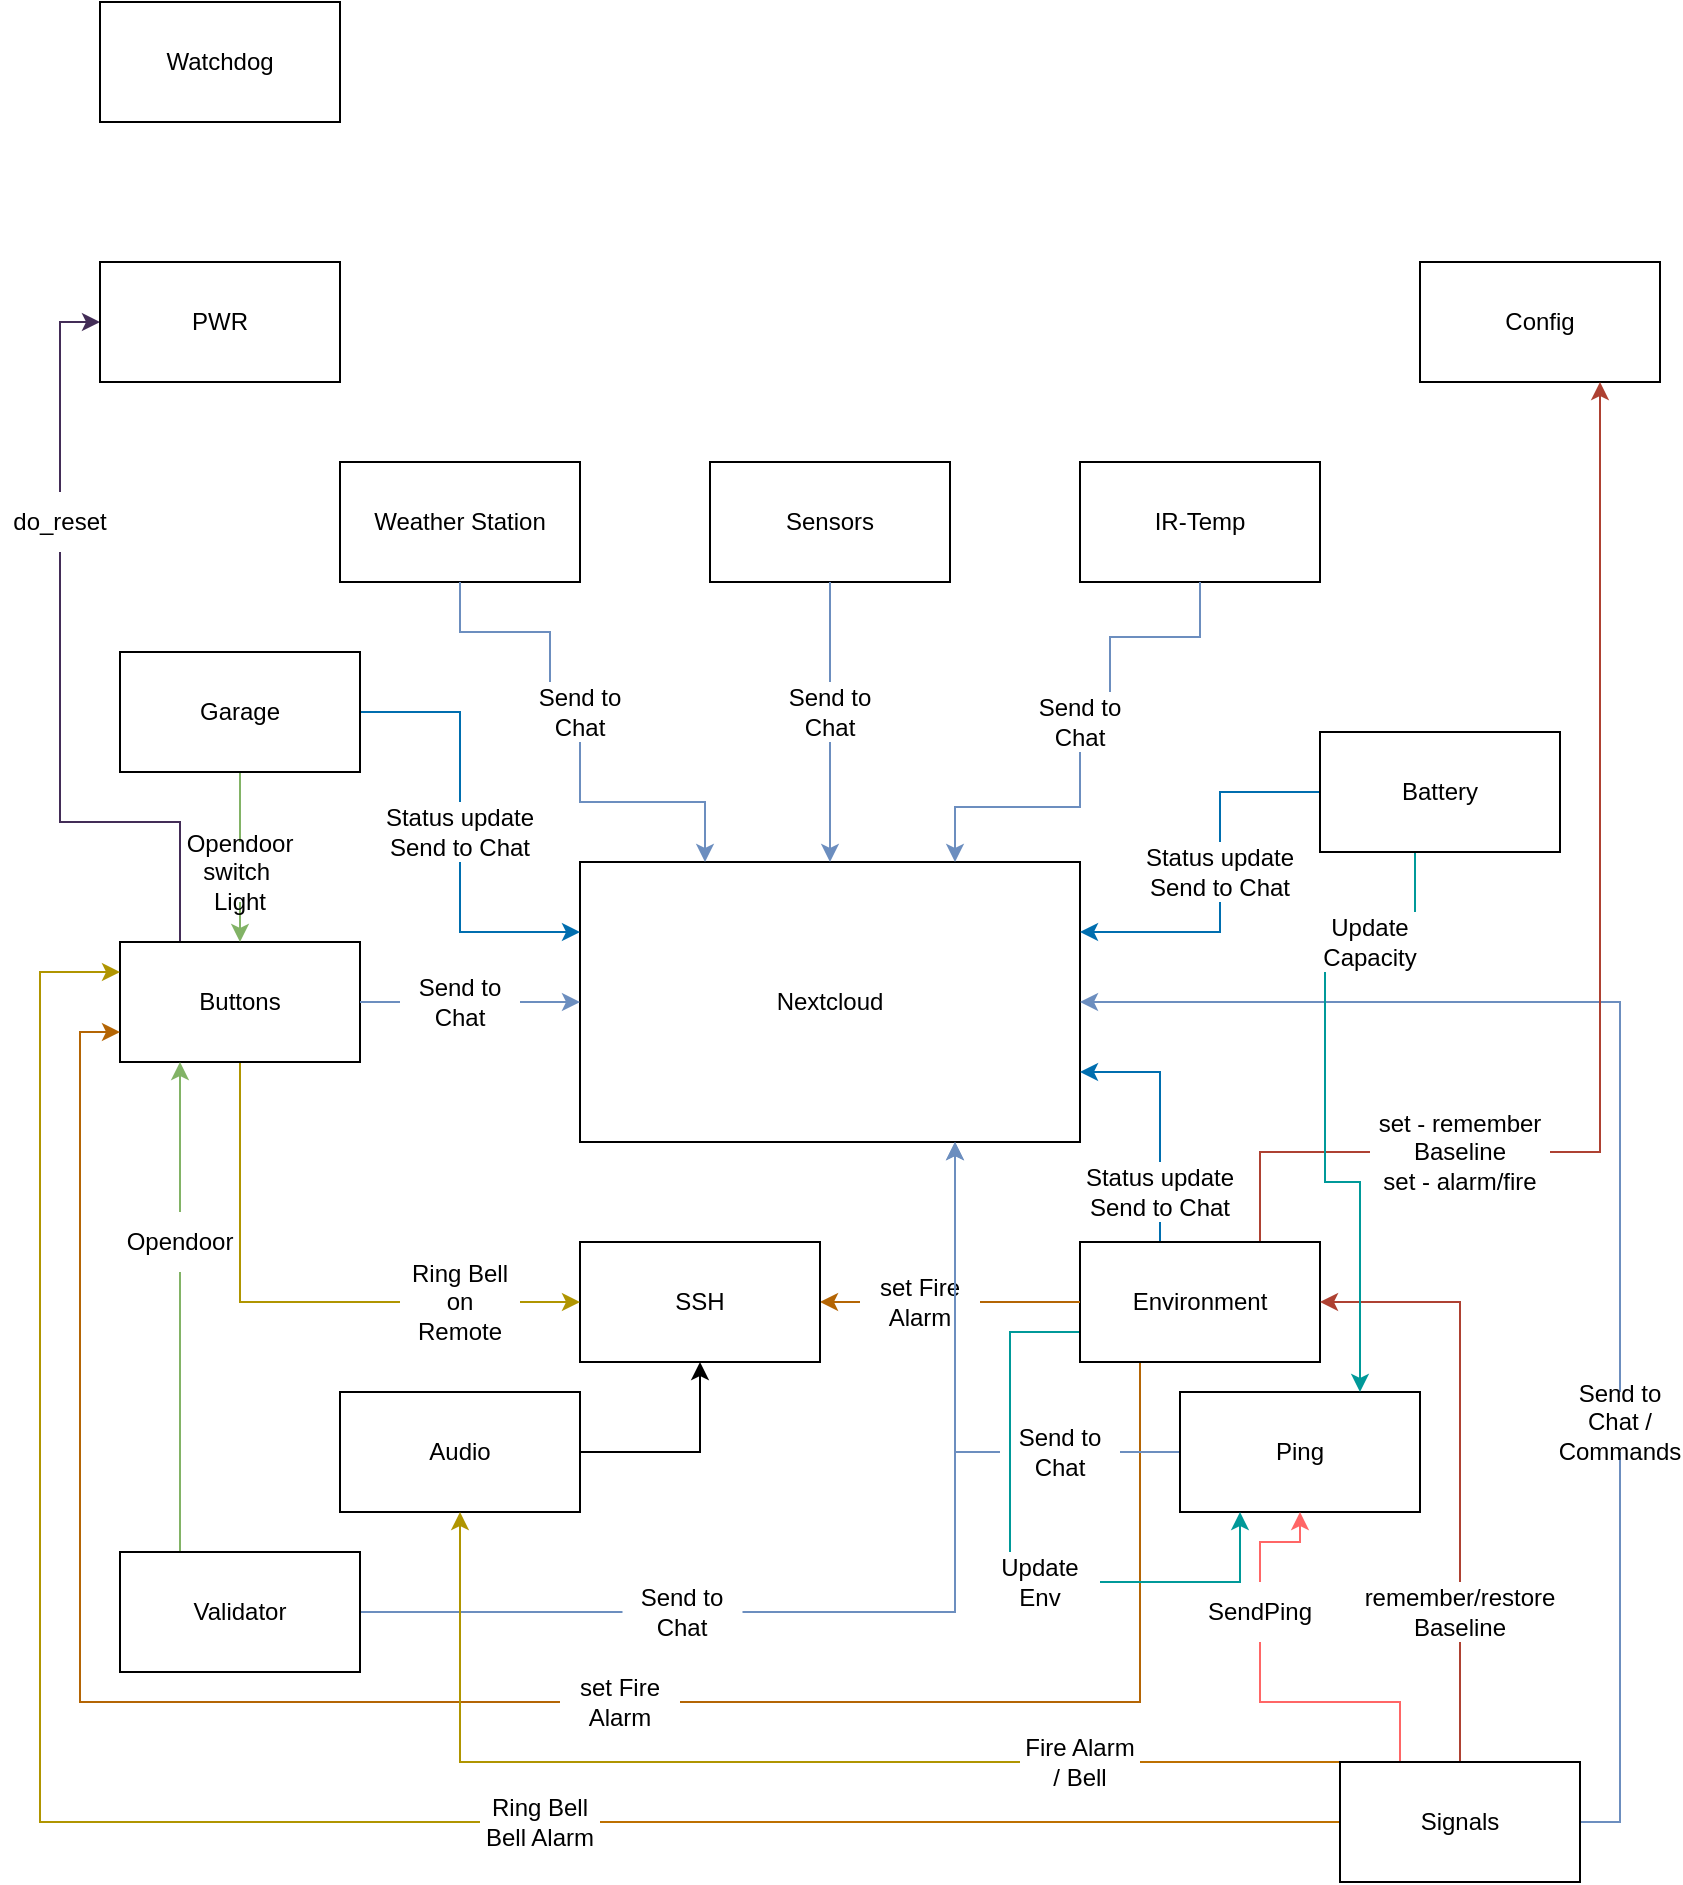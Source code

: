<mxfile version="22.0.4" type="device">
  <diagram name="Page-1" id="7j9zf9Gec8Cf7158j8F6">
    <mxGraphModel dx="1234" dy="1100" grid="1" gridSize="10" guides="1" tooltips="1" connect="1" arrows="1" fold="1" page="1" pageScale="1" pageWidth="850" pageHeight="1100" math="0" shadow="0">
      <root>
        <mxCell id="0" />
        <mxCell id="1" parent="0" />
        <mxCell id="-j_p7O8eFY8ea6oYtsmi-1" value="&lt;div&gt;Nextcloud&lt;/div&gt;" style="rounded=0;whiteSpace=wrap;html=1;" parent="1" vertex="1">
          <mxGeometry x="300" y="560" width="250" height="140" as="geometry" />
        </mxCell>
        <mxCell id="-j_p7O8eFY8ea6oYtsmi-76" style="edgeStyle=orthogonalEdgeStyle;rounded=0;orthogonalLoop=1;jettySize=auto;html=1;exitX=0.5;exitY=0;exitDx=0;exitDy=0;entryX=0.5;entryY=1;entryDx=0;entryDy=0;endArrow=none;endFill=0;fillColor=#fad9d5;strokeColor=#ae4132;" parent="1" source="-j_p7O8eFY8ea6oYtsmi-2" target="-j_p7O8eFY8ea6oYtsmi-75" edge="1">
          <mxGeometry relative="1" as="geometry" />
        </mxCell>
        <mxCell id="-j_p7O8eFY8ea6oYtsmi-80" style="edgeStyle=orthogonalEdgeStyle;rounded=0;orthogonalLoop=1;jettySize=auto;html=1;exitX=0;exitY=0.5;exitDx=0;exitDy=0;entryX=1;entryY=0.5;entryDx=0;entryDy=0;endArrow=none;endFill=0;fillColor=#f0a30a;strokeColor=#BD7000;" parent="1" source="-j_p7O8eFY8ea6oYtsmi-2" target="-j_p7O8eFY8ea6oYtsmi-79" edge="1">
          <mxGeometry relative="1" as="geometry" />
        </mxCell>
        <mxCell id="-j_p7O8eFY8ea6oYtsmi-86" style="edgeStyle=orthogonalEdgeStyle;rounded=0;orthogonalLoop=1;jettySize=auto;html=1;exitX=1;exitY=0.5;exitDx=0;exitDy=0;entryX=0.5;entryY=1;entryDx=0;entryDy=0;endArrow=none;endFill=0;fillColor=#dae8fc;strokeColor=#6c8ebf;" parent="1" source="-j_p7O8eFY8ea6oYtsmi-2" target="-j_p7O8eFY8ea6oYtsmi-83" edge="1">
          <mxGeometry relative="1" as="geometry" />
        </mxCell>
        <mxCell id="2u84mgW6nOAiJBrE0QzG-9" style="edgeStyle=orthogonalEdgeStyle;rounded=0;orthogonalLoop=1;jettySize=auto;html=1;exitX=0;exitY=0;exitDx=0;exitDy=0;entryX=1;entryY=0.5;entryDx=0;entryDy=0;strokeColor=#BD7000;endArrow=none;endFill=0;" edge="1" parent="1" source="-j_p7O8eFY8ea6oYtsmi-2" target="2u84mgW6nOAiJBrE0QzG-8">
          <mxGeometry relative="1" as="geometry">
            <Array as="points">
              <mxPoint x="660" y="1010" />
              <mxPoint x="660" y="1010" />
            </Array>
          </mxGeometry>
        </mxCell>
        <mxCell id="2u84mgW6nOAiJBrE0QzG-13" style="edgeStyle=orthogonalEdgeStyle;rounded=0;orthogonalLoop=1;jettySize=auto;html=1;exitX=0.25;exitY=0;exitDx=0;exitDy=0;entryX=0.5;entryY=1;entryDx=0;entryDy=0;endArrow=none;endFill=0;strokeColor=#FF6666;" edge="1" parent="1" source="-j_p7O8eFY8ea6oYtsmi-2" target="2u84mgW6nOAiJBrE0QzG-12">
          <mxGeometry relative="1" as="geometry" />
        </mxCell>
        <mxCell id="-j_p7O8eFY8ea6oYtsmi-2" value="&lt;div&gt;Signals&lt;/div&gt;" style="rounded=0;whiteSpace=wrap;html=1;" parent="1" vertex="1">
          <mxGeometry x="680" y="1010" width="120" height="60" as="geometry" />
        </mxCell>
        <mxCell id="-j_p7O8eFY8ea6oYtsmi-25" style="edgeStyle=orthogonalEdgeStyle;rounded=0;orthogonalLoop=1;jettySize=auto;html=1;exitX=1;exitY=0.5;exitDx=0;exitDy=0;entryX=0;entryY=0.5;entryDx=0;entryDy=0;fillColor=#dae8fc;strokeColor=#6c8ebf;" parent="1" source="-j_p7O8eFY8ea6oYtsmi-27" target="-j_p7O8eFY8ea6oYtsmi-1" edge="1">
          <mxGeometry relative="1" as="geometry" />
        </mxCell>
        <mxCell id="-j_p7O8eFY8ea6oYtsmi-33" style="edgeStyle=orthogonalEdgeStyle;rounded=0;orthogonalLoop=1;jettySize=auto;html=1;exitX=0.5;exitY=1;exitDx=0;exitDy=0;entryX=0;entryY=0.5;entryDx=0;entryDy=0;endArrow=none;endFill=0;fillColor=#e3c800;strokeColor=#B09500;" parent="1" source="-j_p7O8eFY8ea6oYtsmi-3" target="-j_p7O8eFY8ea6oYtsmi-30" edge="1">
          <mxGeometry relative="1" as="geometry" />
        </mxCell>
        <mxCell id="-j_p7O8eFY8ea6oYtsmi-73" style="edgeStyle=orthogonalEdgeStyle;rounded=0;orthogonalLoop=1;jettySize=auto;html=1;exitX=0.25;exitY=0;exitDx=0;exitDy=0;entryX=0.5;entryY=1;entryDx=0;entryDy=0;endArrow=none;endFill=0;fillColor=#76608a;strokeColor=#432D57;" parent="1" source="-j_p7O8eFY8ea6oYtsmi-3" target="-j_p7O8eFY8ea6oYtsmi-72" edge="1">
          <mxGeometry relative="1" as="geometry">
            <Array as="points">
              <mxPoint x="100" y="540" />
              <mxPoint x="40" y="540" />
            </Array>
          </mxGeometry>
        </mxCell>
        <mxCell id="-j_p7O8eFY8ea6oYtsmi-3" value="&lt;div&gt;Buttons&lt;/div&gt;" style="rounded=0;whiteSpace=wrap;html=1;" parent="1" vertex="1">
          <mxGeometry x="70" y="600" width="120" height="60" as="geometry" />
        </mxCell>
        <mxCell id="-j_p7O8eFY8ea6oYtsmi-47" style="edgeStyle=orthogonalEdgeStyle;rounded=0;orthogonalLoop=1;jettySize=auto;html=1;exitX=0.25;exitY=0;exitDx=0;exitDy=0;entryX=0.5;entryY=1;entryDx=0;entryDy=0;endArrow=none;endFill=0;fillColor=#d5e8d4;strokeColor=#82b366;" parent="1" source="-j_p7O8eFY8ea6oYtsmi-4" target="-j_p7O8eFY8ea6oYtsmi-46" edge="1">
          <mxGeometry relative="1" as="geometry" />
        </mxCell>
        <mxCell id="-j_p7O8eFY8ea6oYtsmi-49" style="edgeStyle=orthogonalEdgeStyle;rounded=0;orthogonalLoop=1;jettySize=auto;html=1;exitX=1;exitY=0.5;exitDx=0;exitDy=0;entryX=0.75;entryY=1;entryDx=0;entryDy=0;fillColor=#dae8fc;strokeColor=#6C8EBF;" parent="1" source="-j_p7O8eFY8ea6oYtsmi-50" target="-j_p7O8eFY8ea6oYtsmi-1" edge="1">
          <mxGeometry relative="1" as="geometry">
            <mxPoint x="488.75" y="765" as="targetPoint" />
          </mxGeometry>
        </mxCell>
        <mxCell id="-j_p7O8eFY8ea6oYtsmi-52" style="edgeStyle=orthogonalEdgeStyle;rounded=0;orthogonalLoop=1;jettySize=auto;html=1;exitX=1;exitY=0.5;exitDx=0;exitDy=0;entryX=0;entryY=0.5;entryDx=0;entryDy=0;endArrow=none;endFill=0;fillColor=#dae8fc;strokeColor=#6c8ebf;" parent="1" source="-j_p7O8eFY8ea6oYtsmi-4" target="-j_p7O8eFY8ea6oYtsmi-50" edge="1">
          <mxGeometry relative="1" as="geometry" />
        </mxCell>
        <mxCell id="-j_p7O8eFY8ea6oYtsmi-4" value="&lt;div&gt;Validator&lt;/div&gt;" style="rounded=0;whiteSpace=wrap;html=1;" parent="1" vertex="1">
          <mxGeometry x="70" y="905" width="120" height="60" as="geometry" />
        </mxCell>
        <mxCell id="-j_p7O8eFY8ea6oYtsmi-38" style="edgeStyle=orthogonalEdgeStyle;rounded=0;orthogonalLoop=1;jettySize=auto;html=1;exitX=0.5;exitY=1;exitDx=0;exitDy=0;entryX=0.5;entryY=0;entryDx=0;entryDy=0;endArrow=none;endFill=0;fillColor=#d5e8d4;strokeColor=#82b366;" parent="1" source="-j_p7O8eFY8ea6oYtsmi-5" target="-j_p7O8eFY8ea6oYtsmi-35" edge="1">
          <mxGeometry relative="1" as="geometry" />
        </mxCell>
        <mxCell id="-j_p7O8eFY8ea6oYtsmi-43" style="edgeStyle=orthogonalEdgeStyle;rounded=0;orthogonalLoop=1;jettySize=auto;html=1;exitX=1;exitY=0.5;exitDx=0;exitDy=0;entryX=0.5;entryY=0;entryDx=0;entryDy=0;endArrow=none;endFill=0;fillColor=#1ba1e2;strokeColor=#006EAF;" parent="1" source="-j_p7O8eFY8ea6oYtsmi-5" target="-j_p7O8eFY8ea6oYtsmi-42" edge="1">
          <mxGeometry relative="1" as="geometry" />
        </mxCell>
        <mxCell id="-j_p7O8eFY8ea6oYtsmi-5" value="&lt;div&gt;Garage&lt;/div&gt;" style="rounded=0;whiteSpace=wrap;html=1;" parent="1" vertex="1">
          <mxGeometry x="70" y="455" width="120" height="60" as="geometry" />
        </mxCell>
        <mxCell id="-j_p7O8eFY8ea6oYtsmi-16" style="edgeStyle=orthogonalEdgeStyle;rounded=0;orthogonalLoop=1;jettySize=auto;html=1;exitX=0.5;exitY=1;exitDx=0;exitDy=0;entryX=0.25;entryY=0;entryDx=0;entryDy=0;fillColor=#dae8fc;strokeColor=#6C8EBF;" parent="1" source="-j_p7O8eFY8ea6oYtsmi-19" target="-j_p7O8eFY8ea6oYtsmi-1" edge="1">
          <mxGeometry relative="1" as="geometry" />
        </mxCell>
        <mxCell id="-j_p7O8eFY8ea6oYtsmi-6" value="&lt;div&gt;Weather Station&lt;/div&gt;" style="rounded=0;whiteSpace=wrap;html=1;" parent="1" vertex="1">
          <mxGeometry x="180" y="360" width="120" height="60" as="geometry" />
        </mxCell>
        <mxCell id="-j_p7O8eFY8ea6oYtsmi-17" style="edgeStyle=orthogonalEdgeStyle;rounded=0;orthogonalLoop=1;jettySize=auto;html=1;exitX=0.5;exitY=1;exitDx=0;exitDy=0;entryX=0.5;entryY=0;entryDx=0;entryDy=0;fillColor=#dae8fc;strokeColor=#6c8ebf;" parent="1" source="-j_p7O8eFY8ea6oYtsmi-23" target="-j_p7O8eFY8ea6oYtsmi-1" edge="1">
          <mxGeometry relative="1" as="geometry" />
        </mxCell>
        <mxCell id="-j_p7O8eFY8ea6oYtsmi-7" value="&lt;div&gt;Sensors&lt;/div&gt;" style="rounded=0;whiteSpace=wrap;html=1;" parent="1" vertex="1">
          <mxGeometry x="365" y="360" width="120" height="60" as="geometry" />
        </mxCell>
        <mxCell id="-j_p7O8eFY8ea6oYtsmi-18" style="edgeStyle=orthogonalEdgeStyle;rounded=0;orthogonalLoop=1;jettySize=auto;html=1;exitX=0.5;exitY=1;exitDx=0;exitDy=0;entryX=0.75;entryY=0;entryDx=0;entryDy=0;fillColor=#dae8fc;strokeColor=#6c8ebf;" parent="1" source="-j_p7O8eFY8ea6oYtsmi-22" target="-j_p7O8eFY8ea6oYtsmi-1" edge="1">
          <mxGeometry relative="1" as="geometry" />
        </mxCell>
        <mxCell id="-j_p7O8eFY8ea6oYtsmi-8" value="&lt;div&gt;IR-Temp&lt;/div&gt;" style="rounded=0;whiteSpace=wrap;html=1;" parent="1" vertex="1">
          <mxGeometry x="550" y="360" width="120" height="60" as="geometry" />
        </mxCell>
        <mxCell id="-j_p7O8eFY8ea6oYtsmi-58" style="edgeStyle=orthogonalEdgeStyle;rounded=0;orthogonalLoop=1;jettySize=auto;html=1;exitX=0;exitY=0.5;exitDx=0;exitDy=0;entryX=1;entryY=0.5;entryDx=0;entryDy=0;fillColor=#fad7ac;strokeColor=#b46504;" parent="1" source="-j_p7O8eFY8ea6oYtsmi-70" target="-j_p7O8eFY8ea6oYtsmi-10" edge="1">
          <mxGeometry relative="1" as="geometry" />
        </mxCell>
        <mxCell id="-j_p7O8eFY8ea6oYtsmi-63" style="edgeStyle=orthogonalEdgeStyle;rounded=0;orthogonalLoop=1;jettySize=auto;html=1;exitX=0.25;exitY=1;exitDx=0;exitDy=0;entryX=1;entryY=0.5;entryDx=0;entryDy=0;endArrow=none;endFill=0;fillColor=#fad7ac;strokeColor=#b46504;" parent="1" source="-j_p7O8eFY8ea6oYtsmi-9" target="-j_p7O8eFY8ea6oYtsmi-62" edge="1">
          <mxGeometry relative="1" as="geometry" />
        </mxCell>
        <mxCell id="-j_p7O8eFY8ea6oYtsmi-68" style="edgeStyle=orthogonalEdgeStyle;rounded=0;orthogonalLoop=1;jettySize=auto;html=1;exitX=0.25;exitY=0;exitDx=0;exitDy=0;entryX=0.5;entryY=1;entryDx=0;entryDy=0;endArrow=none;endFill=0;fillColor=#1ba1e2;strokeColor=#006EAF;" parent="1" source="-j_p7O8eFY8ea6oYtsmi-9" target="-j_p7O8eFY8ea6oYtsmi-67" edge="1">
          <mxGeometry relative="1" as="geometry" />
        </mxCell>
        <mxCell id="-j_p7O8eFY8ea6oYtsmi-89" style="edgeStyle=orthogonalEdgeStyle;rounded=0;orthogonalLoop=1;jettySize=auto;html=1;exitX=0.75;exitY=0;exitDx=0;exitDy=0;entryX=0;entryY=0.5;entryDx=0;entryDy=0;endArrow=none;endFill=0;fillColor=#fad9d5;strokeColor=#ae4132;" parent="1" source="-j_p7O8eFY8ea6oYtsmi-9" target="-j_p7O8eFY8ea6oYtsmi-88" edge="1">
          <mxGeometry relative="1" as="geometry" />
        </mxCell>
        <mxCell id="2u84mgW6nOAiJBrE0QzG-24" style="edgeStyle=orthogonalEdgeStyle;rounded=0;orthogonalLoop=1;jettySize=auto;html=1;exitX=0;exitY=0.75;exitDx=0;exitDy=0;entryX=0.25;entryY=0;entryDx=0;entryDy=0;endArrow=none;endFill=0;strokeColor=#009999;" edge="1" parent="1" source="-j_p7O8eFY8ea6oYtsmi-9" target="2u84mgW6nOAiJBrE0QzG-21">
          <mxGeometry relative="1" as="geometry" />
        </mxCell>
        <mxCell id="-j_p7O8eFY8ea6oYtsmi-9" value="&lt;div&gt;Environment&lt;/div&gt;" style="rounded=0;whiteSpace=wrap;html=1;" parent="1" vertex="1">
          <mxGeometry x="550" y="750" width="120" height="60" as="geometry" />
        </mxCell>
        <mxCell id="-j_p7O8eFY8ea6oYtsmi-10" value="&lt;div&gt;SSH&lt;/div&gt;" style="rounded=0;whiteSpace=wrap;html=1;" parent="1" vertex="1">
          <mxGeometry x="300" y="750" width="120" height="60" as="geometry" />
        </mxCell>
        <mxCell id="-j_p7O8eFY8ea6oYtsmi-11" value="Config" style="rounded=0;whiteSpace=wrap;html=1;" parent="1" vertex="1">
          <mxGeometry x="720" y="260" width="120" height="60" as="geometry" />
        </mxCell>
        <mxCell id="-j_p7O8eFY8ea6oYtsmi-56" style="edgeStyle=orthogonalEdgeStyle;rounded=0;orthogonalLoop=1;jettySize=auto;html=1;exitX=0;exitY=0.5;exitDx=0;exitDy=0;entryX=0.5;entryY=0;entryDx=0;entryDy=0;endArrow=none;endFill=0;fillColor=#1ba1e2;strokeColor=#006EAF;" parent="1" source="-j_p7O8eFY8ea6oYtsmi-12" target="-j_p7O8eFY8ea6oYtsmi-55" edge="1">
          <mxGeometry relative="1" as="geometry" />
        </mxCell>
        <mxCell id="2u84mgW6nOAiJBrE0QzG-19" style="edgeStyle=orthogonalEdgeStyle;rounded=0;orthogonalLoop=1;jettySize=auto;html=1;exitX=0.25;exitY=1;exitDx=0;exitDy=0;entryX=0.75;entryY=0;entryDx=0;entryDy=0;strokeColor=#009999;endArrow=none;endFill=0;" edge="1" parent="1" source="-j_p7O8eFY8ea6oYtsmi-12" target="2u84mgW6nOAiJBrE0QzG-18">
          <mxGeometry relative="1" as="geometry" />
        </mxCell>
        <mxCell id="-j_p7O8eFY8ea6oYtsmi-12" value="Battery" style="rounded=0;whiteSpace=wrap;html=1;" parent="1" vertex="1">
          <mxGeometry x="670" y="495" width="120" height="60" as="geometry" />
        </mxCell>
        <mxCell id="AI-zivmGmkrKy4p3gVVP-1" style="edgeStyle=orthogonalEdgeStyle;rounded=0;orthogonalLoop=1;jettySize=auto;html=1;exitX=0;exitY=0.5;exitDx=0;exitDy=0;entryX=0.5;entryY=0;entryDx=0;entryDy=0;startArrow=classic;startFill=1;endArrow=none;endFill=0;fillColor=#e1d5e7;strokeColor=#432D57;" parent="1" source="-j_p7O8eFY8ea6oYtsmi-13" target="-j_p7O8eFY8ea6oYtsmi-72" edge="1">
          <mxGeometry relative="1" as="geometry" />
        </mxCell>
        <mxCell id="-j_p7O8eFY8ea6oYtsmi-13" value="PWR" style="rounded=0;whiteSpace=wrap;html=1;" parent="1" vertex="1">
          <mxGeometry x="60" y="260" width="120" height="60" as="geometry" />
        </mxCell>
        <mxCell id="-j_p7O8eFY8ea6oYtsmi-14" value="&lt;div&gt;Watchdog&lt;/div&gt;" style="rounded=0;whiteSpace=wrap;html=1;" parent="1" vertex="1">
          <mxGeometry x="60" y="130" width="120" height="60" as="geometry" />
        </mxCell>
        <mxCell id="-j_p7O8eFY8ea6oYtsmi-20" value="" style="edgeStyle=orthogonalEdgeStyle;rounded=0;orthogonalLoop=1;jettySize=auto;html=1;exitX=0.5;exitY=1;exitDx=0;exitDy=0;entryX=0.25;entryY=0;entryDx=0;entryDy=0;endArrow=none;endFill=0;fillColor=#dae8fc;strokeColor=#6c8ebf;" parent="1" source="-j_p7O8eFY8ea6oYtsmi-6" target="-j_p7O8eFY8ea6oYtsmi-19" edge="1">
          <mxGeometry relative="1" as="geometry">
            <mxPoint x="240" y="420" as="sourcePoint" />
            <mxPoint x="363" y="560" as="targetPoint" />
          </mxGeometry>
        </mxCell>
        <mxCell id="-j_p7O8eFY8ea6oYtsmi-19" value="&lt;div&gt;Send to Chat&lt;/div&gt;" style="text;html=1;strokeColor=none;fillColor=none;align=center;verticalAlign=middle;whiteSpace=wrap;rounded=0;" parent="1" vertex="1">
          <mxGeometry x="270" y="470" width="60" height="30" as="geometry" />
        </mxCell>
        <mxCell id="-j_p7O8eFY8ea6oYtsmi-21" value="" style="edgeStyle=orthogonalEdgeStyle;rounded=0;orthogonalLoop=1;jettySize=auto;html=1;exitX=0.5;exitY=1;exitDx=0;exitDy=0;entryX=0.75;entryY=0;entryDx=0;entryDy=0;endArrow=none;endFill=0;fillColor=#dae8fc;strokeColor=#6c8ebf;" parent="1" source="-j_p7O8eFY8ea6oYtsmi-8" target="-j_p7O8eFY8ea6oYtsmi-22" edge="1">
          <mxGeometry relative="1" as="geometry">
            <mxPoint x="610" y="420" as="sourcePoint" />
            <mxPoint x="488" y="560" as="targetPoint" />
          </mxGeometry>
        </mxCell>
        <mxCell id="-j_p7O8eFY8ea6oYtsmi-22" value="Send to Chat" style="text;html=1;strokeColor=none;fillColor=none;align=center;verticalAlign=middle;whiteSpace=wrap;rounded=0;" parent="1" vertex="1">
          <mxGeometry x="520" y="475" width="60" height="30" as="geometry" />
        </mxCell>
        <mxCell id="-j_p7O8eFY8ea6oYtsmi-24" value="" style="edgeStyle=orthogonalEdgeStyle;rounded=0;orthogonalLoop=1;jettySize=auto;html=1;exitX=0.5;exitY=1;exitDx=0;exitDy=0;entryX=0.5;entryY=0;entryDx=0;entryDy=0;endArrow=none;endFill=0;fillColor=#dae8fc;strokeColor=#6c8ebf;" parent="1" source="-j_p7O8eFY8ea6oYtsmi-7" target="-j_p7O8eFY8ea6oYtsmi-23" edge="1">
          <mxGeometry relative="1" as="geometry">
            <mxPoint x="425" y="420" as="sourcePoint" />
            <mxPoint x="425" y="560" as="targetPoint" />
          </mxGeometry>
        </mxCell>
        <mxCell id="-j_p7O8eFY8ea6oYtsmi-23" value="Send to Chat" style="text;html=1;strokeColor=none;fillColor=none;align=center;verticalAlign=middle;whiteSpace=wrap;rounded=0;" parent="1" vertex="1">
          <mxGeometry x="395" y="470" width="60" height="30" as="geometry" />
        </mxCell>
        <mxCell id="-j_p7O8eFY8ea6oYtsmi-26" value="" style="edgeStyle=orthogonalEdgeStyle;rounded=0;orthogonalLoop=1;jettySize=auto;html=1;exitX=1;exitY=0.5;exitDx=0;exitDy=0;entryX=0;entryY=0.5;entryDx=0;entryDy=0;endArrow=none;endFill=0;fillColor=#dae8fc;strokeColor=#6c8ebf;" parent="1" source="-j_p7O8eFY8ea6oYtsmi-3" target="-j_p7O8eFY8ea6oYtsmi-27" edge="1">
          <mxGeometry relative="1" as="geometry">
            <mxPoint x="190" y="630" as="sourcePoint" />
            <mxPoint x="300" y="630" as="targetPoint" />
          </mxGeometry>
        </mxCell>
        <mxCell id="-j_p7O8eFY8ea6oYtsmi-27" value="Send to Chat" style="text;html=1;strokeColor=none;fillColor=none;align=center;verticalAlign=middle;whiteSpace=wrap;rounded=0;" parent="1" vertex="1">
          <mxGeometry x="210" y="615" width="60" height="30" as="geometry" />
        </mxCell>
        <mxCell id="-j_p7O8eFY8ea6oYtsmi-31" style="edgeStyle=orthogonalEdgeStyle;rounded=0;orthogonalLoop=1;jettySize=auto;html=1;exitX=1;exitY=0.5;exitDx=0;exitDy=0;entryX=0;entryY=0.5;entryDx=0;entryDy=0;fillColor=#e3c800;strokeColor=#B09500;" parent="1" source="-j_p7O8eFY8ea6oYtsmi-30" target="-j_p7O8eFY8ea6oYtsmi-10" edge="1">
          <mxGeometry relative="1" as="geometry" />
        </mxCell>
        <mxCell id="-j_p7O8eFY8ea6oYtsmi-30" value="&lt;div&gt;Ring Bell on Remote&lt;/div&gt;" style="text;html=1;strokeColor=none;fillColor=none;align=center;verticalAlign=middle;whiteSpace=wrap;rounded=0;" parent="1" vertex="1">
          <mxGeometry x="210" y="765" width="60" height="30" as="geometry" />
        </mxCell>
        <mxCell id="-j_p7O8eFY8ea6oYtsmi-37" style="edgeStyle=orthogonalEdgeStyle;rounded=0;orthogonalLoop=1;jettySize=auto;html=1;exitX=0.5;exitY=1;exitDx=0;exitDy=0;entryX=0.5;entryY=0;entryDx=0;entryDy=0;fillColor=#d5e8d4;strokeColor=#82b366;" parent="1" source="-j_p7O8eFY8ea6oYtsmi-35" target="-j_p7O8eFY8ea6oYtsmi-3" edge="1">
          <mxGeometry relative="1" as="geometry" />
        </mxCell>
        <mxCell id="-j_p7O8eFY8ea6oYtsmi-35" value="&lt;div&gt;Opendoor&lt;/div&gt;&lt;div&gt;switch&amp;nbsp; Light&lt;br&gt;&lt;/div&gt;" style="text;html=1;strokeColor=none;fillColor=none;align=center;verticalAlign=middle;whiteSpace=wrap;rounded=0;" parent="1" vertex="1">
          <mxGeometry x="100" y="550" width="60" height="30" as="geometry" />
        </mxCell>
        <mxCell id="-j_p7O8eFY8ea6oYtsmi-44" style="edgeStyle=orthogonalEdgeStyle;rounded=0;orthogonalLoop=1;jettySize=auto;html=1;exitX=0.5;exitY=1;exitDx=0;exitDy=0;entryX=0;entryY=0.25;entryDx=0;entryDy=0;fillColor=#1ba1e2;strokeColor=#006EAF;" parent="1" source="-j_p7O8eFY8ea6oYtsmi-42" target="-j_p7O8eFY8ea6oYtsmi-1" edge="1">
          <mxGeometry relative="1" as="geometry" />
        </mxCell>
        <mxCell id="-j_p7O8eFY8ea6oYtsmi-42" value="Status update Send to Chat" style="text;html=1;strokeColor=none;fillColor=none;align=center;verticalAlign=middle;whiteSpace=wrap;rounded=0;" parent="1" vertex="1">
          <mxGeometry x="200" y="530" width="80" height="30" as="geometry" />
        </mxCell>
        <mxCell id="-j_p7O8eFY8ea6oYtsmi-48" style="edgeStyle=orthogonalEdgeStyle;rounded=0;orthogonalLoop=1;jettySize=auto;html=1;exitX=0.5;exitY=0;exitDx=0;exitDy=0;entryX=0.25;entryY=1;entryDx=0;entryDy=0;fillColor=#d5e8d4;strokeColor=#82b366;" parent="1" source="-j_p7O8eFY8ea6oYtsmi-46" target="-j_p7O8eFY8ea6oYtsmi-3" edge="1">
          <mxGeometry relative="1" as="geometry" />
        </mxCell>
        <mxCell id="-j_p7O8eFY8ea6oYtsmi-46" value="Opendoor" style="text;html=1;strokeColor=none;fillColor=none;align=center;verticalAlign=middle;whiteSpace=wrap;rounded=0;" parent="1" vertex="1">
          <mxGeometry x="70" y="735" width="60" height="30" as="geometry" />
        </mxCell>
        <mxCell id="-j_p7O8eFY8ea6oYtsmi-50" value="Send to Chat" style="text;html=1;strokeColor=none;fillColor=none;align=center;verticalAlign=middle;whiteSpace=wrap;rounded=0;" parent="1" vertex="1">
          <mxGeometry x="321.25" y="920" width="60" height="30" as="geometry" />
        </mxCell>
        <mxCell id="-j_p7O8eFY8ea6oYtsmi-57" style="edgeStyle=orthogonalEdgeStyle;rounded=0;orthogonalLoop=1;jettySize=auto;html=1;exitX=0.5;exitY=1;exitDx=0;exitDy=0;entryX=1;entryY=0.25;entryDx=0;entryDy=0;fillColor=#1ba1e2;strokeColor=#006EAF;" parent="1" source="-j_p7O8eFY8ea6oYtsmi-55" target="-j_p7O8eFY8ea6oYtsmi-1" edge="1">
          <mxGeometry relative="1" as="geometry">
            <Array as="points">
              <mxPoint x="620" y="595" />
            </Array>
          </mxGeometry>
        </mxCell>
        <mxCell id="-j_p7O8eFY8ea6oYtsmi-55" value="&lt;div&gt;Status update&lt;/div&gt;&lt;div&gt;Send to Chat&lt;br&gt;&lt;/div&gt;" style="text;html=1;strokeColor=none;fillColor=none;align=center;verticalAlign=middle;whiteSpace=wrap;rounded=0;" parent="1" vertex="1">
          <mxGeometry x="580" y="550" width="80" height="30" as="geometry" />
        </mxCell>
        <mxCell id="-j_p7O8eFY8ea6oYtsmi-78" style="edgeStyle=orthogonalEdgeStyle;rounded=0;orthogonalLoop=1;jettySize=auto;html=1;exitX=0;exitY=0.5;exitDx=0;exitDy=0;entryX=0;entryY=0.75;entryDx=0;entryDy=0;fillColor=#fad7ac;strokeColor=#b46504;" parent="1" source="-j_p7O8eFY8ea6oYtsmi-62" target="-j_p7O8eFY8ea6oYtsmi-3" edge="1">
          <mxGeometry relative="1" as="geometry" />
        </mxCell>
        <mxCell id="-j_p7O8eFY8ea6oYtsmi-62" value="set Fire Alarm" style="text;html=1;strokeColor=none;fillColor=none;align=center;verticalAlign=middle;whiteSpace=wrap;rounded=0;" parent="1" vertex="1">
          <mxGeometry x="290" y="965" width="60" height="30" as="geometry" />
        </mxCell>
        <mxCell id="-j_p7O8eFY8ea6oYtsmi-69" style="edgeStyle=orthogonalEdgeStyle;rounded=0;orthogonalLoop=1;jettySize=auto;html=1;exitX=0.5;exitY=0;exitDx=0;exitDy=0;entryX=1;entryY=0.75;entryDx=0;entryDy=0;fillColor=#1ba1e2;strokeColor=#006EAF;" parent="1" source="-j_p7O8eFY8ea6oYtsmi-67" target="-j_p7O8eFY8ea6oYtsmi-1" edge="1">
          <mxGeometry relative="1" as="geometry" />
        </mxCell>
        <mxCell id="-j_p7O8eFY8ea6oYtsmi-67" value="&lt;div&gt;Status update Send to Chat&lt;/div&gt;" style="text;html=1;strokeColor=none;fillColor=none;align=center;verticalAlign=middle;whiteSpace=wrap;rounded=0;" parent="1" vertex="1">
          <mxGeometry x="550" y="710" width="80" height="30" as="geometry" />
        </mxCell>
        <mxCell id="-j_p7O8eFY8ea6oYtsmi-71" value="" style="edgeStyle=orthogonalEdgeStyle;rounded=0;orthogonalLoop=1;jettySize=auto;html=1;exitX=0;exitY=0.5;exitDx=0;exitDy=0;entryX=1;entryY=0.5;entryDx=0;entryDy=0;endArrow=none;endFill=0;fillColor=#fad7ac;strokeColor=#b46504;" parent="1" source="-j_p7O8eFY8ea6oYtsmi-9" target="-j_p7O8eFY8ea6oYtsmi-70" edge="1">
          <mxGeometry relative="1" as="geometry">
            <mxPoint x="550" y="780" as="sourcePoint" />
            <mxPoint x="420" y="780" as="targetPoint" />
          </mxGeometry>
        </mxCell>
        <mxCell id="-j_p7O8eFY8ea6oYtsmi-70" value="set Fire Alarm" style="text;html=1;strokeColor=none;fillColor=none;align=center;verticalAlign=middle;whiteSpace=wrap;rounded=0;" parent="1" vertex="1">
          <mxGeometry x="440" y="765" width="60" height="30" as="geometry" />
        </mxCell>
        <mxCell id="-j_p7O8eFY8ea6oYtsmi-72" value="&lt;div&gt;do_reset&lt;/div&gt;" style="text;html=1;strokeColor=none;fillColor=none;align=center;verticalAlign=middle;whiteSpace=wrap;rounded=0;" parent="1" vertex="1">
          <mxGeometry x="10" y="375" width="60" height="30" as="geometry" />
        </mxCell>
        <mxCell id="-j_p7O8eFY8ea6oYtsmi-77" style="edgeStyle=orthogonalEdgeStyle;rounded=0;orthogonalLoop=1;jettySize=auto;html=1;exitX=0.5;exitY=0;exitDx=0;exitDy=0;entryX=1;entryY=0.5;entryDx=0;entryDy=0;fillColor=#fad9d5;strokeColor=#ae4132;" parent="1" source="-j_p7O8eFY8ea6oYtsmi-75" target="-j_p7O8eFY8ea6oYtsmi-9" edge="1">
          <mxGeometry relative="1" as="geometry" />
        </mxCell>
        <mxCell id="-j_p7O8eFY8ea6oYtsmi-75" value="&lt;div&gt;remember/restore&lt;/div&gt;&lt;div&gt;Baseline&lt;br&gt;&lt;/div&gt;" style="text;html=1;strokeColor=none;fillColor=none;align=center;verticalAlign=middle;whiteSpace=wrap;rounded=0;" parent="1" vertex="1">
          <mxGeometry x="695" y="920" width="90" height="30" as="geometry" />
        </mxCell>
        <mxCell id="-j_p7O8eFY8ea6oYtsmi-81" style="edgeStyle=orthogonalEdgeStyle;rounded=0;orthogonalLoop=1;jettySize=auto;html=1;exitX=0;exitY=0.5;exitDx=0;exitDy=0;entryX=0;entryY=0.25;entryDx=0;entryDy=0;endArrow=classic;endFill=1;fillColor=#e3c800;strokeColor=#B09500;" parent="1" source="-j_p7O8eFY8ea6oYtsmi-79" target="-j_p7O8eFY8ea6oYtsmi-3" edge="1">
          <mxGeometry relative="1" as="geometry">
            <Array as="points">
              <mxPoint x="30" y="1040" />
              <mxPoint x="30" y="615" />
            </Array>
          </mxGeometry>
        </mxCell>
        <mxCell id="-j_p7O8eFY8ea6oYtsmi-79" value="&lt;div&gt;Ring Bell&lt;/div&gt;&lt;div&gt;Bell Alarm&lt;br&gt;&lt;/div&gt;" style="text;html=1;strokeColor=none;fillColor=none;align=center;verticalAlign=middle;whiteSpace=wrap;rounded=0;" parent="1" vertex="1">
          <mxGeometry x="250" y="1025" width="60" height="30" as="geometry" />
        </mxCell>
        <mxCell id="-j_p7O8eFY8ea6oYtsmi-87" style="edgeStyle=orthogonalEdgeStyle;rounded=0;orthogonalLoop=1;jettySize=auto;html=1;exitX=0.5;exitY=0;exitDx=0;exitDy=0;entryX=1;entryY=0.5;entryDx=0;entryDy=0;fillColor=#dae8fc;strokeColor=#6c8ebf;" parent="1" source="-j_p7O8eFY8ea6oYtsmi-83" target="-j_p7O8eFY8ea6oYtsmi-1" edge="1">
          <mxGeometry relative="1" as="geometry" />
        </mxCell>
        <mxCell id="-j_p7O8eFY8ea6oYtsmi-83" value="&lt;div&gt;Send to Chat / Commands&lt;/div&gt;" style="text;html=1;strokeColor=none;fillColor=none;align=center;verticalAlign=middle;whiteSpace=wrap;rounded=0;" parent="1" vertex="1">
          <mxGeometry x="790" y="825" width="60" height="30" as="geometry" />
        </mxCell>
        <mxCell id="-j_p7O8eFY8ea6oYtsmi-90" style="edgeStyle=orthogonalEdgeStyle;rounded=0;orthogonalLoop=1;jettySize=auto;html=1;exitX=1;exitY=0.5;exitDx=0;exitDy=0;entryX=0.75;entryY=1;entryDx=0;entryDy=0;fillColor=#fad9d5;strokeColor=#ae4132;" parent="1" source="-j_p7O8eFY8ea6oYtsmi-88" target="-j_p7O8eFY8ea6oYtsmi-11" edge="1">
          <mxGeometry relative="1" as="geometry" />
        </mxCell>
        <mxCell id="-j_p7O8eFY8ea6oYtsmi-88" value="&lt;div&gt;set - remember Baseline&lt;/div&gt;&lt;div&gt;set - alarm/fire&lt;br&gt;&lt;/div&gt;" style="text;html=1;strokeColor=none;fillColor=none;align=center;verticalAlign=middle;whiteSpace=wrap;rounded=0;" parent="1" vertex="1">
          <mxGeometry x="695" y="690" width="90" height="30" as="geometry" />
        </mxCell>
        <mxCell id="AI-zivmGmkrKy4p3gVVP-3" style="edgeStyle=orthogonalEdgeStyle;rounded=0;orthogonalLoop=1;jettySize=auto;html=1;exitX=1;exitY=0.5;exitDx=0;exitDy=0;entryX=0.5;entryY=1;entryDx=0;entryDy=0;" parent="1" source="AI-zivmGmkrKy4p3gVVP-2" target="-j_p7O8eFY8ea6oYtsmi-10" edge="1">
          <mxGeometry relative="1" as="geometry" />
        </mxCell>
        <mxCell id="AI-zivmGmkrKy4p3gVVP-2" value="&lt;div&gt;Audio&lt;/div&gt;" style="rounded=0;whiteSpace=wrap;html=1;" parent="1" vertex="1">
          <mxGeometry x="180" y="825" width="120" height="60" as="geometry" />
        </mxCell>
        <mxCell id="2u84mgW6nOAiJBrE0QzG-16" style="edgeStyle=orthogonalEdgeStyle;rounded=0;orthogonalLoop=1;jettySize=auto;html=1;exitX=0;exitY=0.5;exitDx=0;exitDy=0;endArrow=none;endFill=0;strokeColor=#6C8EBF;" edge="1" parent="1" source="2u84mgW6nOAiJBrE0QzG-1" target="2u84mgW6nOAiJBrE0QzG-15">
          <mxGeometry relative="1" as="geometry" />
        </mxCell>
        <mxCell id="2u84mgW6nOAiJBrE0QzG-1" value="&lt;div&gt;Ping&lt;/div&gt;" style="rounded=0;whiteSpace=wrap;html=1;" vertex="1" parent="1">
          <mxGeometry x="600" y="825" width="120" height="60" as="geometry" />
        </mxCell>
        <mxCell id="2u84mgW6nOAiJBrE0QzG-10" style="edgeStyle=orthogonalEdgeStyle;rounded=0;orthogonalLoop=1;jettySize=auto;html=1;exitX=0;exitY=0.5;exitDx=0;exitDy=0;entryX=0.5;entryY=1;entryDx=0;entryDy=0;strokeColor=#B09500;" edge="1" parent="1" source="2u84mgW6nOAiJBrE0QzG-8" target="AI-zivmGmkrKy4p3gVVP-2">
          <mxGeometry relative="1" as="geometry" />
        </mxCell>
        <mxCell id="2u84mgW6nOAiJBrE0QzG-8" value="&lt;div&gt;Fire Alarm &lt;br&gt;&lt;/div&gt;&lt;div&gt;/ Bell&lt;/div&gt;" style="text;html=1;strokeColor=none;fillColor=none;align=center;verticalAlign=middle;whiteSpace=wrap;rounded=0;" vertex="1" parent="1">
          <mxGeometry x="520" y="995" width="60" height="30" as="geometry" />
        </mxCell>
        <mxCell id="2u84mgW6nOAiJBrE0QzG-14" style="edgeStyle=orthogonalEdgeStyle;rounded=0;orthogonalLoop=1;jettySize=auto;html=1;exitX=0.5;exitY=0;exitDx=0;exitDy=0;strokeColor=#FF6666;" edge="1" parent="1" source="2u84mgW6nOAiJBrE0QzG-12" target="2u84mgW6nOAiJBrE0QzG-1">
          <mxGeometry relative="1" as="geometry" />
        </mxCell>
        <mxCell id="2u84mgW6nOAiJBrE0QzG-12" value="SendPing" style="text;html=1;strokeColor=none;fillColor=none;align=center;verticalAlign=middle;whiteSpace=wrap;rounded=0;" vertex="1" parent="1">
          <mxGeometry x="610" y="920" width="60" height="30" as="geometry" />
        </mxCell>
        <mxCell id="2u84mgW6nOAiJBrE0QzG-17" style="edgeStyle=orthogonalEdgeStyle;rounded=0;orthogonalLoop=1;jettySize=auto;html=1;exitX=0;exitY=0.5;exitDx=0;exitDy=0;entryX=0.75;entryY=1;entryDx=0;entryDy=0;strokeColor=#6C8EBF;" edge="1" parent="1" source="2u84mgW6nOAiJBrE0QzG-15" target="-j_p7O8eFY8ea6oYtsmi-1">
          <mxGeometry relative="1" as="geometry" />
        </mxCell>
        <mxCell id="2u84mgW6nOAiJBrE0QzG-15" value="Send to Chat" style="text;html=1;strokeColor=none;fillColor=none;align=center;verticalAlign=middle;whiteSpace=wrap;rounded=0;" vertex="1" parent="1">
          <mxGeometry x="510" y="840" width="60" height="30" as="geometry" />
        </mxCell>
        <mxCell id="2u84mgW6nOAiJBrE0QzG-20" style="edgeStyle=orthogonalEdgeStyle;rounded=0;orthogonalLoop=1;jettySize=auto;html=1;exitX=0.25;exitY=1;exitDx=0;exitDy=0;entryX=0.75;entryY=0;entryDx=0;entryDy=0;strokeColor=#009999;" edge="1" parent="1" source="2u84mgW6nOAiJBrE0QzG-18" target="2u84mgW6nOAiJBrE0QzG-1">
          <mxGeometry relative="1" as="geometry" />
        </mxCell>
        <mxCell id="2u84mgW6nOAiJBrE0QzG-18" value="&lt;div&gt;Update Capacity&lt;/div&gt;" style="text;html=1;strokeColor=none;fillColor=none;align=center;verticalAlign=middle;whiteSpace=wrap;rounded=0;" vertex="1" parent="1">
          <mxGeometry x="650" y="585" width="90" height="30" as="geometry" />
        </mxCell>
        <mxCell id="2u84mgW6nOAiJBrE0QzG-23" style="edgeStyle=orthogonalEdgeStyle;rounded=0;orthogonalLoop=1;jettySize=auto;html=1;exitX=1;exitY=0.5;exitDx=0;exitDy=0;entryX=0.25;entryY=1;entryDx=0;entryDy=0;strokeColor=#009999;" edge="1" parent="1" source="2u84mgW6nOAiJBrE0QzG-21" target="2u84mgW6nOAiJBrE0QzG-1">
          <mxGeometry relative="1" as="geometry" />
        </mxCell>
        <mxCell id="2u84mgW6nOAiJBrE0QzG-21" value="Update Env" style="text;html=1;strokeColor=none;fillColor=none;align=center;verticalAlign=middle;whiteSpace=wrap;rounded=0;" vertex="1" parent="1">
          <mxGeometry x="500" y="905" width="60" height="30" as="geometry" />
        </mxCell>
      </root>
    </mxGraphModel>
  </diagram>
</mxfile>
